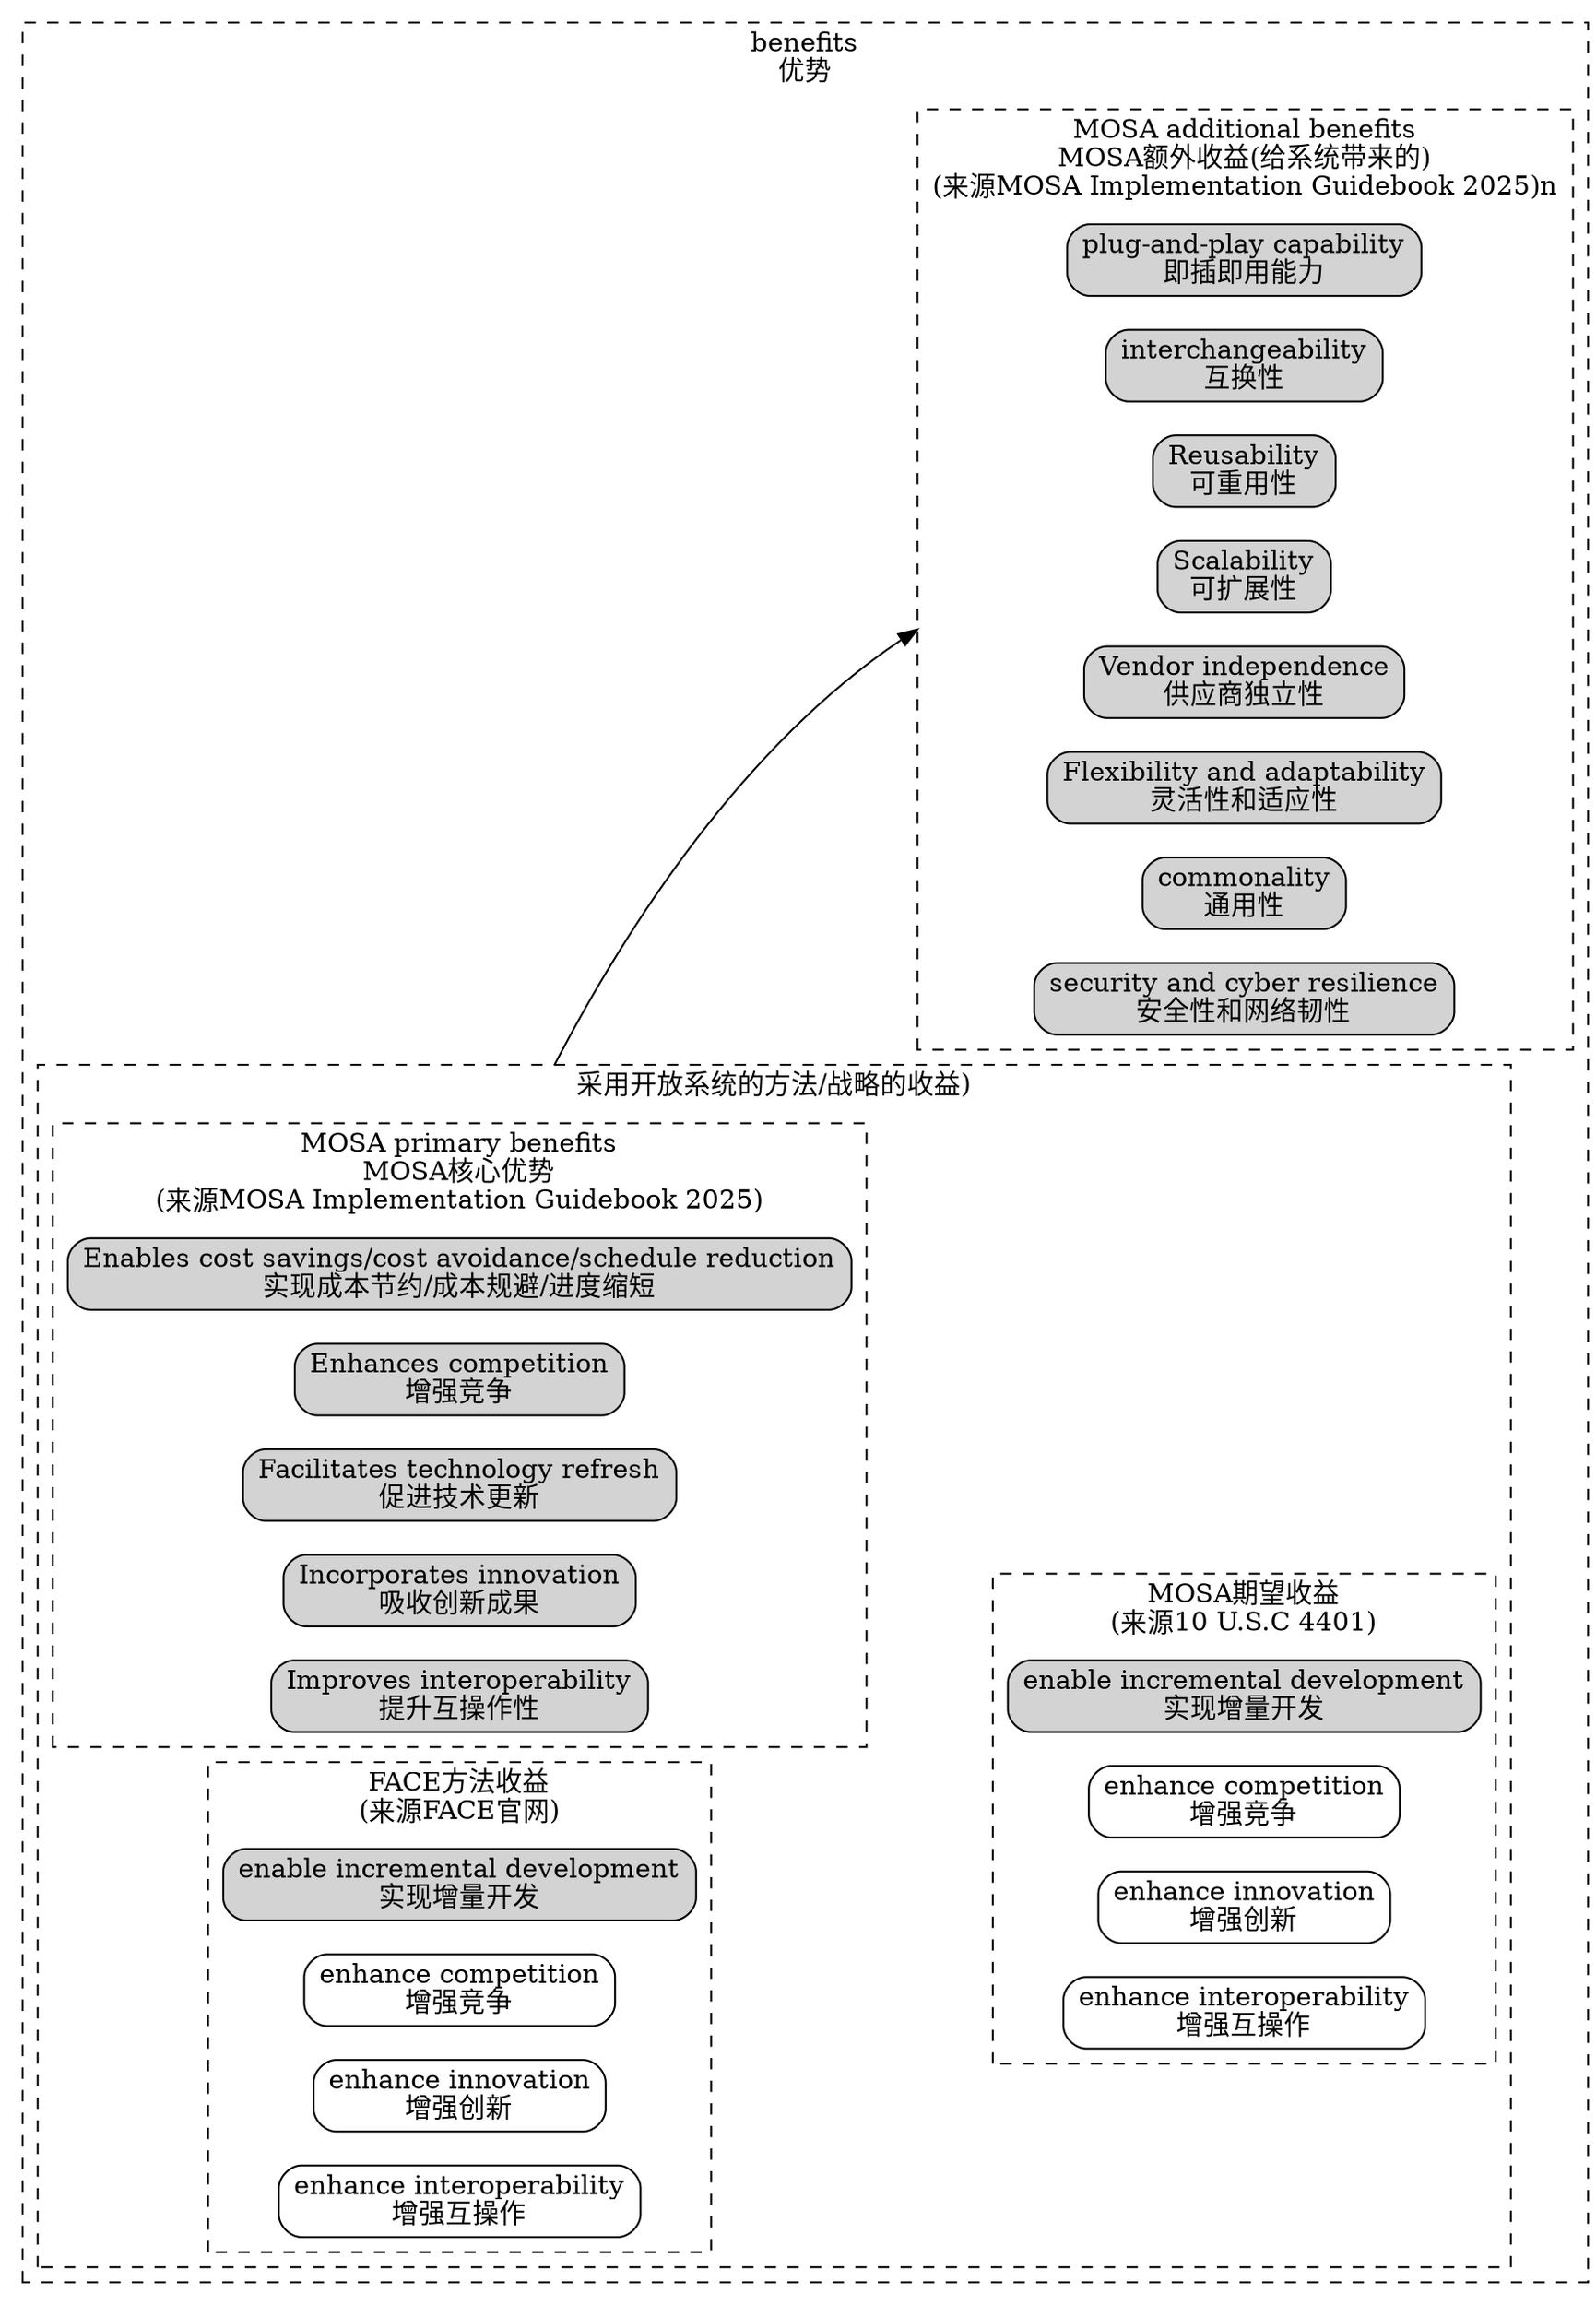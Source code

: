 digraph G {
  graph [rankdir=LR,compound=true];
  node [shape=box, style="rounded,filled"];
subgraph cluster_MOSA_benefits{
	label="benefits\n优势"
	style = dashed;
subgraph cluster_MOSA_benefits1{
	label="采用开放系统的方法/战略的收益)"
	style = dashed;
	
	subgraph cluster_MOSA_primary_benefits{
	label="MOSA primary benefits\nMOSA核心优势\n(来源MOSA Implementation Guidebook 2025)"
	style = dashed;
	MOSA_Benefit1[label="Improves interoperability\n提升互操作性"]
	MOSA_Benefit2[label="Enhances competition\n增强竞争"]
	MOSA_Benefit3[label="Facilitates technology refresh\n促进技术更新"]
	MOSA_Benefit4[label="Incorporates innovation\n吸收创新成果"]
	MOSA_Benefit5[label="Enables cost savings/cost avoidance/schedule reduction\n实现成本节约/成本规避/进度缩短"]
	}
subgraph cluster_MOSA_benefits2{
	label="MOSA期望收益\n(来源10 U.S.C 4401)"
	style = dashed;
	MOSA_Benefit14[label="enable incremental development\n实现增量开发"]
	MOSA_Benefit15[label="enhance competition\n增强竞争",color=black,fillcolor=white]
	MOSA_Benefit16[label="enhance innovation\n增强创新",color=black,fillcolor=white]
	MOSA_Benefit17[label="enhance interoperability\n增强互操作",color=black,fillcolor=white]
}
subgraph cluster_FACE_benefits2{
	label="FACE方法收益\n(来源FACE官网)"
	style = dashed;
	FACE_Benefit0[label="enable incremental development\n实现增量开发"]
	FACE_Benefit1[label="enhance competition\n增强竞争",color=black,fillcolor=white]
	FACE_Benefit2[label="enhance innovation\n增强创新",color=black,fillcolor=white]
	FACE_Benefit3[label="enhance interoperability\n增强互操作",color=black,fillcolor=white]
}
}
	subgraph cluster_MOSA_additional_benefits{
	label="MOSA additional benefits\nMOSA额外收益(给系统带来的)\n(来源MOSA Implementation Guidebook 2025)n"
	style = dashed;
	MOSA_Benefit6[label="plug-and-play capability\n即插即用能力"]
	MOSA_Benefit7[label="interchangeability\n互换性"]
	MOSA_Benefit8[label="Reusability\n可重用性"]
	MOSA_Benefit9[label="Scalability\n可扩展性"]
	MOSA_Benefit10[label="Vendor independence\n供应商独立性"]
	MOSA_Benefit11[label="Flexibility and adaptability\n灵活性和适应性"]
	MOSA_Benefit12[label="commonality\n通用性"]
	MOSA_Benefit13[label="security and cyber resilience\n安全性和网络韧性"]
	}
}
MOSA_Benefit5->MOSA_Benefit9[lhead = "cluster_MOSA_additional_benefits",ltail = "cluster_MOSA_benefits1"]
MOSA_Benefit1->MOSA_Benefit14[style=invis]
}
